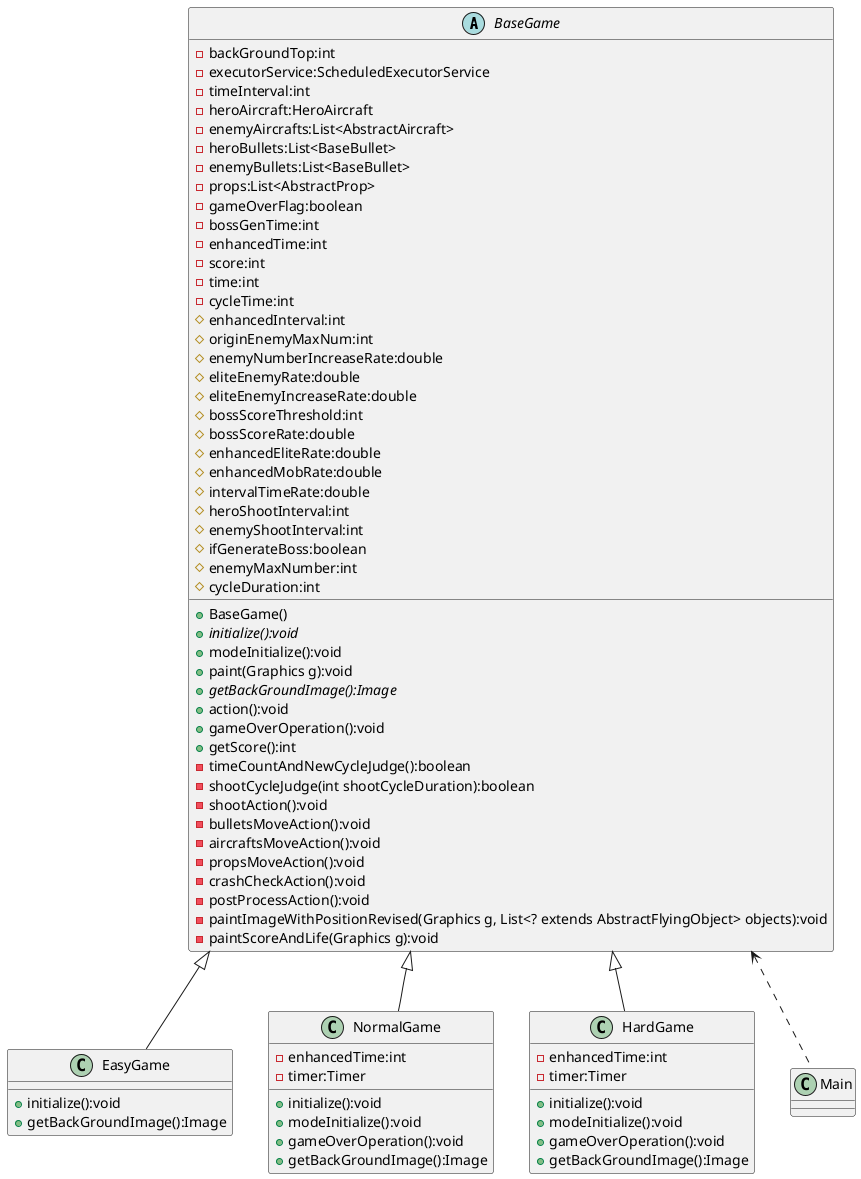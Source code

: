 @startuml
'https://plantuml.com/class-diagram

abstract class BaseGame{
    - backGroundTop:int
    - executorService:ScheduledExecutorService
    - timeInterval:int
    - heroAircraft:HeroAircraft
    - enemyAircrafts:List<AbstractAircraft>
    - heroBullets:List<BaseBullet>
    - enemyBullets:List<BaseBullet>
    - props:List<AbstractProp>
    - gameOverFlag:boolean
    - bossGenTime:int
    - enhancedTime:int
    - score:int
    - time:int
    - cycleTime:int
    # enhancedInterval:int
    # originEnemyMaxNum:int
    # enemyNumberIncreaseRate:double
    # eliteEnemyRate:double
    # eliteEnemyIncreaseRate:double
    # bossScoreThreshold:int
    # bossScoreRate:double
    # enhancedEliteRate:double
    # enhancedMobRate:double
    # intervalTimeRate:double
    # heroShootInterval:int
    # enemyShootInterval:int
    # ifGenerateBoss:boolean
    # enemyMaxNumber:int
    # cycleDuration:int

    + BaseGame()
    + {abstract} initialize():void
    + modeInitialize():void
    + paint(Graphics g):void
    + {abstract} getBackGroundImage():Image
    + action():void
    + gameOverOperation():void
    + getScore():int
    - timeCountAndNewCycleJudge():boolean
    - shootCycleJudge(int shootCycleDuration):boolean
    - shootAction():void
    - bulletsMoveAction():void
    - aircraftsMoveAction():void
    - propsMoveAction():void
    - crashCheckAction():void
    - postProcessAction():void
    - paintImageWithPositionRevised(Graphics g, List<? extends AbstractFlyingObject> objects):void
    - paintScoreAndLife(Graphics g):void

}

class EasyGame{
    + initialize():void
    + getBackGroundImage():Image
}

class NormalGame{
    - enhancedTime:int
    - timer:Timer

    + initialize():void
    + modeInitialize():void
    + gameOverOperation():void
    + getBackGroundImage():Image
}

class HardGame{
    - enhancedTime:int
    - timer:Timer

    + initialize():void
    + modeInitialize():void
    + gameOverOperation():void
    + getBackGroundImage():Image
}

BaseGame <|-- EasyGame
BaseGame <|-- NormalGame
BaseGame <|-- HardGame

class Main{}

BaseGame <.. Main

@enduml